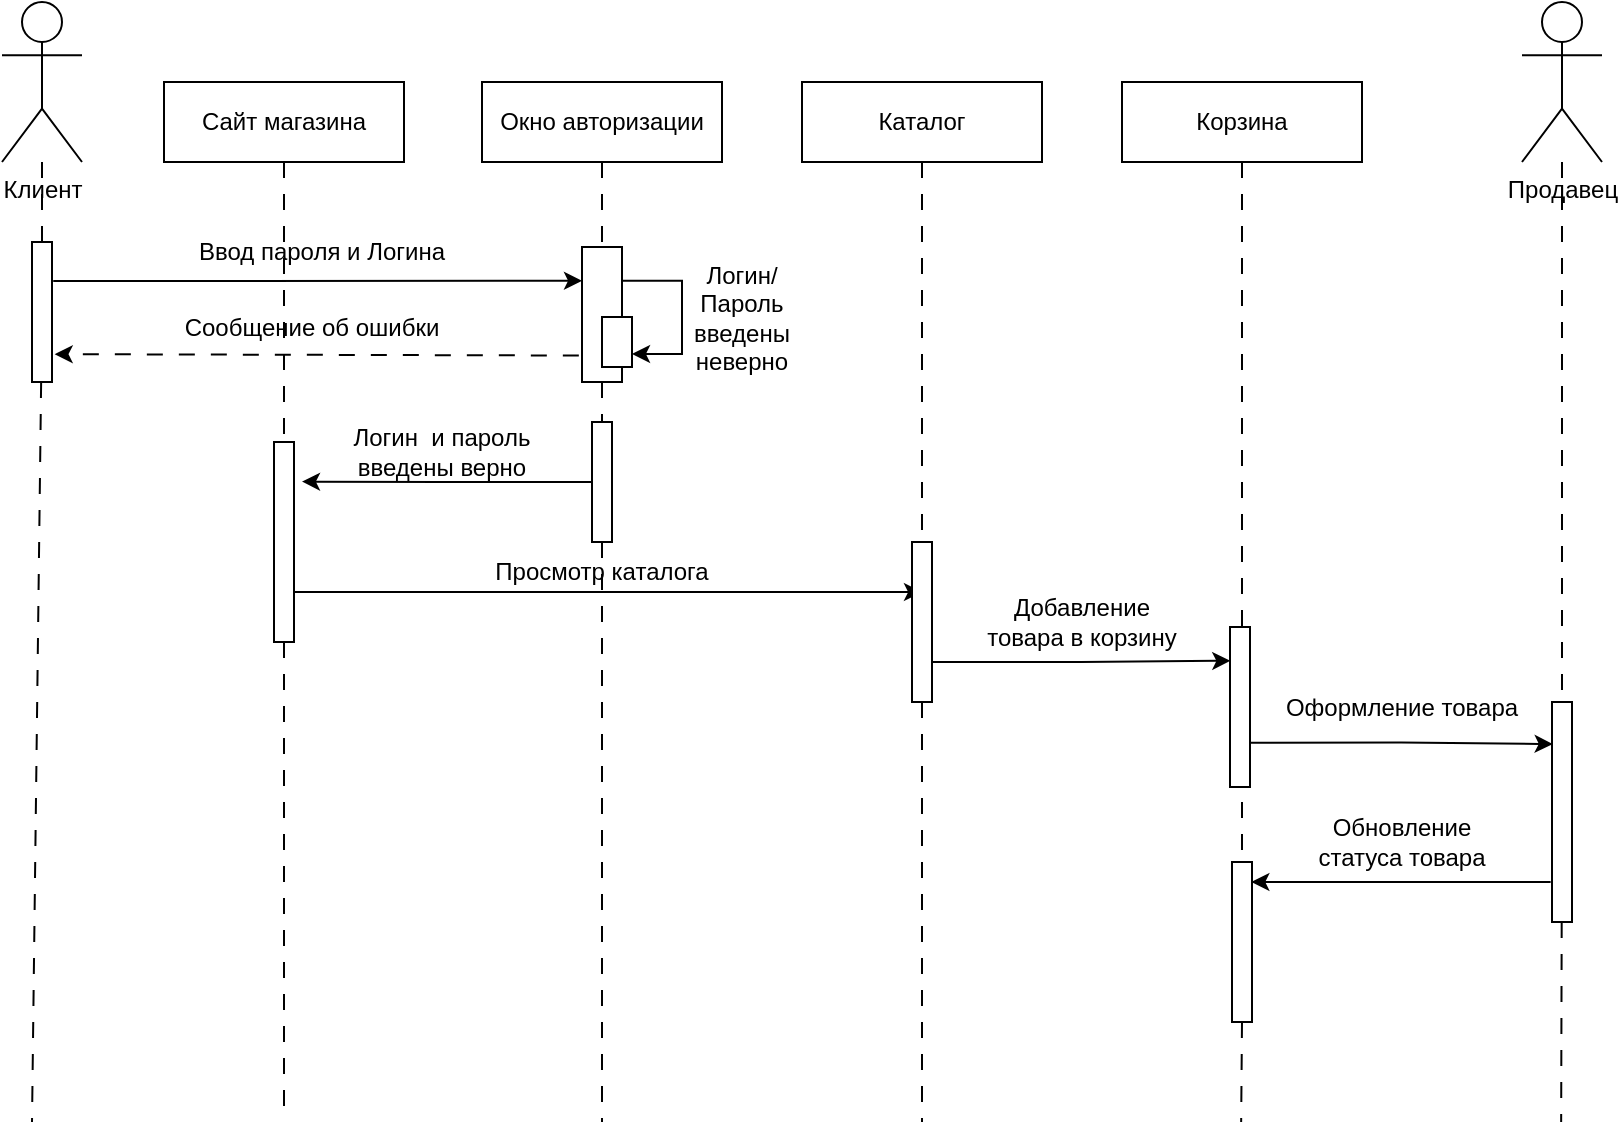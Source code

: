 <mxfile version="24.8.4">
  <diagram name="Страница — 1" id="FQ6hgkfwGDTkYDYRLGk1">
    <mxGraphModel dx="3270" dy="2131" grid="1" gridSize="10" guides="1" tooltips="1" connect="1" arrows="1" fold="1" page="1" pageScale="1" pageWidth="827" pageHeight="1169" math="0" shadow="0">
      <root>
        <mxCell id="0" />
        <mxCell id="1" parent="0" />
        <mxCell id="0bwdmbbTxajSf_CL3VcP-2" style="rounded=0;orthogonalLoop=1;jettySize=auto;html=1;dashed=1;dashPattern=8 8;endArrow=none;endFill=0;" edge="1" parent="1" source="0bwdmbbTxajSf_CL3VcP-15">
          <mxGeometry relative="1" as="geometry">
            <mxPoint x="1055" y="800" as="targetPoint" />
          </mxGeometry>
        </mxCell>
        <mxCell id="0bwdmbbTxajSf_CL3VcP-1" value="Клиент" style="shape=umlActor;verticalLabelPosition=bottom;verticalAlign=top;html=1;outlineConnect=0;" vertex="1" parent="1">
          <mxGeometry x="1040" y="240" width="40" height="80" as="geometry" />
        </mxCell>
        <mxCell id="0bwdmbbTxajSf_CL3VcP-4" style="rounded=0;orthogonalLoop=1;jettySize=auto;html=1;dashed=1;dashPattern=8 8;endArrow=none;endFill=0;" edge="1" parent="1" source="0bwdmbbTxajSf_CL3VcP-3">
          <mxGeometry relative="1" as="geometry">
            <mxPoint x="1181" y="800" as="targetPoint" />
          </mxGeometry>
        </mxCell>
        <mxCell id="0bwdmbbTxajSf_CL3VcP-3" value="Сайт магазина" style="rounded=0;whiteSpace=wrap;html=1;" vertex="1" parent="1">
          <mxGeometry x="1121" y="280" width="120" height="40" as="geometry" />
        </mxCell>
        <mxCell id="0bwdmbbTxajSf_CL3VcP-5" value="Окно авторизации" style="rounded=0;whiteSpace=wrap;html=1;" vertex="1" parent="1">
          <mxGeometry x="1280" y="280" width="120" height="40" as="geometry" />
        </mxCell>
        <mxCell id="0bwdmbbTxajSf_CL3VcP-6" value="Каталог" style="rounded=0;whiteSpace=wrap;html=1;" vertex="1" parent="1">
          <mxGeometry x="1440" y="280" width="120" height="40" as="geometry" />
        </mxCell>
        <mxCell id="0bwdmbbTxajSf_CL3VcP-8" value="Корзина" style="rounded=0;whiteSpace=wrap;html=1;" vertex="1" parent="1">
          <mxGeometry x="1600" y="280" width="120" height="40" as="geometry" />
        </mxCell>
        <mxCell id="0bwdmbbTxajSf_CL3VcP-10" value="Продавец" style="shape=umlActor;verticalLabelPosition=bottom;verticalAlign=top;html=1;outlineConnect=0;" vertex="1" parent="1">
          <mxGeometry x="1800" y="240" width="40" height="80" as="geometry" />
        </mxCell>
        <mxCell id="0bwdmbbTxajSf_CL3VcP-11" style="rounded=0;orthogonalLoop=1;jettySize=auto;html=1;dashed=1;dashPattern=8 8;endArrow=none;endFill=0;exitX=0.5;exitY=1;exitDx=0;exitDy=0;" edge="1" parent="1" source="0bwdmbbTxajSf_CL3VcP-17">
          <mxGeometry relative="1" as="geometry">
            <mxPoint x="1340" y="800" as="targetPoint" />
            <mxPoint x="1350" y="360" as="sourcePoint" />
          </mxGeometry>
        </mxCell>
        <mxCell id="0bwdmbbTxajSf_CL3VcP-12" style="rounded=0;orthogonalLoop=1;jettySize=auto;html=1;dashed=1;dashPattern=8 8;endArrow=none;endFill=0;exitX=0.5;exitY=1;exitDx=0;exitDy=0;" edge="1" parent="1" source="0bwdmbbTxajSf_CL3VcP-32">
          <mxGeometry relative="1" as="geometry">
            <mxPoint x="1500" y="800" as="targetPoint" />
            <mxPoint x="1499.58" y="330" as="sourcePoint" />
          </mxGeometry>
        </mxCell>
        <mxCell id="0bwdmbbTxajSf_CL3VcP-13" style="rounded=0;orthogonalLoop=1;jettySize=auto;html=1;dashed=1;dashPattern=8 8;endArrow=none;endFill=0;exitX=0.5;exitY=1;exitDx=0;exitDy=0;" edge="1" parent="1" source="0bwdmbbTxajSf_CL3VcP-39">
          <mxGeometry relative="1" as="geometry">
            <mxPoint x="1659.58" y="800" as="targetPoint" />
            <mxPoint x="1670" y="330" as="sourcePoint" />
          </mxGeometry>
        </mxCell>
        <mxCell id="0bwdmbbTxajSf_CL3VcP-14" style="rounded=0;orthogonalLoop=1;jettySize=auto;html=1;dashed=1;dashPattern=8 8;endArrow=none;endFill=0;" edge="1" parent="1" source="0bwdmbbTxajSf_CL3VcP-36">
          <mxGeometry relative="1" as="geometry">
            <mxPoint x="1819.58" y="800" as="targetPoint" />
            <mxPoint x="1850" y="370" as="sourcePoint" />
          </mxGeometry>
        </mxCell>
        <mxCell id="0bwdmbbTxajSf_CL3VcP-16" value="" style="rounded=0;orthogonalLoop=1;jettySize=auto;html=1;dashed=1;dashPattern=8 8;endArrow=none;endFill=0;" edge="1" parent="1" source="0bwdmbbTxajSf_CL3VcP-1" target="0bwdmbbTxajSf_CL3VcP-15">
          <mxGeometry relative="1" as="geometry">
            <mxPoint x="1055" y="800" as="targetPoint" />
            <mxPoint x="1060" y="320" as="sourcePoint" />
          </mxGeometry>
        </mxCell>
        <mxCell id="0bwdmbbTxajSf_CL3VcP-20" style="rounded=0;orthogonalLoop=1;jettySize=auto;html=1;exitX=1.061;exitY=0.279;exitDx=0;exitDy=0;entryX=0;entryY=0.25;entryDx=0;entryDy=0;exitPerimeter=0;" edge="1" parent="1" source="0bwdmbbTxajSf_CL3VcP-15" target="0bwdmbbTxajSf_CL3VcP-17">
          <mxGeometry relative="1" as="geometry">
            <mxPoint x="1320" y="370" as="targetPoint" />
          </mxGeometry>
        </mxCell>
        <mxCell id="0bwdmbbTxajSf_CL3VcP-15" value="" style="rounded=0;whiteSpace=wrap;html=1;" vertex="1" parent="1">
          <mxGeometry x="1055" y="360" width="10" height="70" as="geometry" />
        </mxCell>
        <mxCell id="0bwdmbbTxajSf_CL3VcP-18" value="" style="rounded=0;orthogonalLoop=1;jettySize=auto;html=1;dashed=1;dashPattern=8 8;endArrow=none;endFill=0;exitX=0.5;exitY=1;exitDx=0;exitDy=0;" edge="1" parent="1" source="0bwdmbbTxajSf_CL3VcP-5" target="0bwdmbbTxajSf_CL3VcP-17">
          <mxGeometry relative="1" as="geometry">
            <mxPoint x="1340" y="800" as="targetPoint" />
            <mxPoint x="1340" y="320" as="sourcePoint" />
          </mxGeometry>
        </mxCell>
        <mxCell id="0bwdmbbTxajSf_CL3VcP-21" style="rounded=0;orthogonalLoop=1;jettySize=auto;html=1;exitX=-0.079;exitY=0.804;exitDx=0;exitDy=0;dashed=1;dashPattern=8 8;entryX=1.134;entryY=0.801;entryDx=0;entryDy=0;exitPerimeter=0;entryPerimeter=0;" edge="1" parent="1" source="0bwdmbbTxajSf_CL3VcP-17" target="0bwdmbbTxajSf_CL3VcP-15">
          <mxGeometry relative="1" as="geometry">
            <mxPoint x="1070" y="413" as="targetPoint" />
          </mxGeometry>
        </mxCell>
        <mxCell id="0bwdmbbTxajSf_CL3VcP-26" style="edgeStyle=orthogonalEdgeStyle;rounded=0;orthogonalLoop=1;jettySize=auto;html=1;exitX=1;exitY=0.25;exitDx=0;exitDy=0;entryX=1;entryY=0.75;entryDx=0;entryDy=0;" edge="1" parent="1" source="0bwdmbbTxajSf_CL3VcP-17" target="0bwdmbbTxajSf_CL3VcP-23">
          <mxGeometry relative="1" as="geometry">
            <Array as="points">
              <mxPoint x="1380" y="379" />
              <mxPoint x="1380" y="416" />
              <mxPoint x="1355" y="416" />
            </Array>
          </mxGeometry>
        </mxCell>
        <mxCell id="0bwdmbbTxajSf_CL3VcP-17" value="" style="rounded=0;whiteSpace=wrap;html=1;" vertex="1" parent="1">
          <mxGeometry x="1330" y="362.5" width="20" height="67.5" as="geometry" />
        </mxCell>
        <mxCell id="0bwdmbbTxajSf_CL3VcP-19" value="" style="rounded=0;whiteSpace=wrap;html=1;" vertex="1" parent="1">
          <mxGeometry x="1335" y="450" width="10" height="60" as="geometry" />
        </mxCell>
        <mxCell id="0bwdmbbTxajSf_CL3VcP-23" value="" style="rounded=0;whiteSpace=wrap;html=1;" vertex="1" parent="1">
          <mxGeometry x="1340" y="397.5" width="15" height="25" as="geometry" />
        </mxCell>
        <mxCell id="0bwdmbbTxajSf_CL3VcP-24" value="Ввод пароля и Логина" style="text;html=1;align=center;verticalAlign=middle;whiteSpace=wrap;rounded=0;" vertex="1" parent="1">
          <mxGeometry x="1130" y="350" width="140" height="30" as="geometry" />
        </mxCell>
        <mxCell id="0bwdmbbTxajSf_CL3VcP-25" value="Сообщение об ошибки" style="text;html=1;align=center;verticalAlign=middle;whiteSpace=wrap;rounded=0;" vertex="1" parent="1">
          <mxGeometry x="1130" y="387.5" width="130" height="30" as="geometry" />
        </mxCell>
        <mxCell id="0bwdmbbTxajSf_CL3VcP-27" value="Логин/Пароль введены неверно" style="text;html=1;align=center;verticalAlign=middle;whiteSpace=wrap;rounded=0;" vertex="1" parent="1">
          <mxGeometry x="1380" y="372.5" width="60" height="50" as="geometry" />
        </mxCell>
        <mxCell id="0bwdmbbTxajSf_CL3VcP-31" style="edgeStyle=orthogonalEdgeStyle;rounded=0;orthogonalLoop=1;jettySize=auto;html=1;exitX=1;exitY=0.75;exitDx=0;exitDy=0;entryX=0.5;entryY=0.313;entryDx=0;entryDy=0;entryPerimeter=0;" edge="1" parent="1" source="0bwdmbbTxajSf_CL3VcP-29" target="0bwdmbbTxajSf_CL3VcP-32">
          <mxGeometry relative="1" as="geometry">
            <mxPoint x="1490" y="535" as="targetPoint" />
          </mxGeometry>
        </mxCell>
        <mxCell id="0bwdmbbTxajSf_CL3VcP-29" value="" style="rounded=0;whiteSpace=wrap;html=1;" vertex="1" parent="1">
          <mxGeometry x="1176" y="460" width="10" height="100" as="geometry" />
        </mxCell>
        <mxCell id="0bwdmbbTxajSf_CL3VcP-30" style="edgeStyle=orthogonalEdgeStyle;rounded=0;orthogonalLoop=1;jettySize=auto;html=1;exitX=0;exitY=0.5;exitDx=0;exitDy=0;entryX=1.4;entryY=0.198;entryDx=0;entryDy=0;entryPerimeter=0;" edge="1" parent="1" source="0bwdmbbTxajSf_CL3VcP-19" target="0bwdmbbTxajSf_CL3VcP-29">
          <mxGeometry relative="1" as="geometry" />
        </mxCell>
        <mxCell id="0bwdmbbTxajSf_CL3VcP-33" value="" style="rounded=0;orthogonalLoop=1;jettySize=auto;html=1;dashed=1;dashPattern=8 8;endArrow=none;endFill=0;exitX=0.5;exitY=1;exitDx=0;exitDy=0;" edge="1" parent="1" source="0bwdmbbTxajSf_CL3VcP-6" target="0bwdmbbTxajSf_CL3VcP-32">
          <mxGeometry relative="1" as="geometry">
            <mxPoint x="1500" y="800" as="targetPoint" />
            <mxPoint x="1500" y="320" as="sourcePoint" />
          </mxGeometry>
        </mxCell>
        <mxCell id="0bwdmbbTxajSf_CL3VcP-32" value="" style="rounded=0;whiteSpace=wrap;html=1;" vertex="1" parent="1">
          <mxGeometry x="1495" y="510" width="10" height="80" as="geometry" />
        </mxCell>
        <mxCell id="0bwdmbbTxajSf_CL3VcP-38" style="edgeStyle=orthogonalEdgeStyle;rounded=0;orthogonalLoop=1;jettySize=auto;html=1;entryX=0.033;entryY=0.191;entryDx=0;entryDy=0;exitX=0.933;exitY=0.723;exitDx=0;exitDy=0;exitPerimeter=0;entryPerimeter=0;" edge="1" parent="1" source="0bwdmbbTxajSf_CL3VcP-34" target="0bwdmbbTxajSf_CL3VcP-36">
          <mxGeometry relative="1" as="geometry">
            <mxPoint x="1670" y="610" as="sourcePoint" />
          </mxGeometry>
        </mxCell>
        <mxCell id="0bwdmbbTxajSf_CL3VcP-35" style="edgeStyle=orthogonalEdgeStyle;rounded=0;orthogonalLoop=1;jettySize=auto;html=1;exitX=1;exitY=0.75;exitDx=0;exitDy=0;entryX=0.014;entryY=0.211;entryDx=0;entryDy=0;entryPerimeter=0;" edge="1" parent="1" source="0bwdmbbTxajSf_CL3VcP-32" target="0bwdmbbTxajSf_CL3VcP-34">
          <mxGeometry relative="1" as="geometry" />
        </mxCell>
        <mxCell id="0bwdmbbTxajSf_CL3VcP-37" value="" style="rounded=0;orthogonalLoop=1;jettySize=auto;html=1;dashed=1;dashPattern=8 8;endArrow=none;endFill=0;" edge="1" parent="1" source="0bwdmbbTxajSf_CL3VcP-10" target="0bwdmbbTxajSf_CL3VcP-36">
          <mxGeometry relative="1" as="geometry">
            <mxPoint x="1819.58" y="800" as="targetPoint" />
            <mxPoint x="1820" y="320" as="sourcePoint" />
          </mxGeometry>
        </mxCell>
        <mxCell id="0bwdmbbTxajSf_CL3VcP-41" style="edgeStyle=orthogonalEdgeStyle;rounded=0;orthogonalLoop=1;jettySize=auto;html=1;exitX=-0.067;exitY=0.818;exitDx=0;exitDy=0;entryX=0.967;entryY=0.125;entryDx=0;entryDy=0;exitPerimeter=0;entryPerimeter=0;" edge="1" parent="1" source="0bwdmbbTxajSf_CL3VcP-36" target="0bwdmbbTxajSf_CL3VcP-39">
          <mxGeometry relative="1" as="geometry" />
        </mxCell>
        <mxCell id="0bwdmbbTxajSf_CL3VcP-36" value="" style="rounded=0;whiteSpace=wrap;html=1;" vertex="1" parent="1">
          <mxGeometry x="1815" y="590" width="10" height="110" as="geometry" />
        </mxCell>
        <mxCell id="0bwdmbbTxajSf_CL3VcP-40" value="" style="rounded=0;orthogonalLoop=1;jettySize=auto;html=1;dashed=1;dashPattern=8 8;endArrow=none;endFill=0;exitX=0.5;exitY=1;exitDx=0;exitDy=0;" edge="1" parent="1" source="0bwdmbbTxajSf_CL3VcP-8" target="0bwdmbbTxajSf_CL3VcP-39">
          <mxGeometry relative="1" as="geometry">
            <mxPoint x="1659.58" y="800" as="targetPoint" />
            <mxPoint x="1660" y="320" as="sourcePoint" />
          </mxGeometry>
        </mxCell>
        <mxCell id="0bwdmbbTxajSf_CL3VcP-39" value="" style="rounded=0;whiteSpace=wrap;html=1;" vertex="1" parent="1">
          <mxGeometry x="1655" y="670" width="10" height="80" as="geometry" />
        </mxCell>
        <mxCell id="0bwdmbbTxajSf_CL3VcP-34" value="" style="rounded=0;whiteSpace=wrap;html=1;" vertex="1" parent="1">
          <mxGeometry x="1654" y="552.5" width="10" height="80" as="geometry" />
        </mxCell>
        <mxCell id="0bwdmbbTxajSf_CL3VcP-42" value="Логин&amp;nbsp; и пароль введены верно" style="text;html=1;align=center;verticalAlign=middle;whiteSpace=wrap;rounded=0;" vertex="1" parent="1">
          <mxGeometry x="1210" y="450" width="100" height="30" as="geometry" />
        </mxCell>
        <mxCell id="0bwdmbbTxajSf_CL3VcP-43" value="Просмотр каталога" style="text;html=1;align=center;verticalAlign=middle;whiteSpace=wrap;rounded=0;" vertex="1" parent="1">
          <mxGeometry x="1280" y="510" width="120" height="30" as="geometry" />
        </mxCell>
        <mxCell id="0bwdmbbTxajSf_CL3VcP-44" value="Добавление товара в корзину" style="text;html=1;align=center;verticalAlign=middle;whiteSpace=wrap;rounded=0;" vertex="1" parent="1">
          <mxGeometry x="1530" y="535" width="100" height="30" as="geometry" />
        </mxCell>
        <mxCell id="0bwdmbbTxajSf_CL3VcP-45" value="Оформление товара" style="text;html=1;align=center;verticalAlign=middle;whiteSpace=wrap;rounded=0;" vertex="1" parent="1">
          <mxGeometry x="1680" y="577.5" width="120" height="30" as="geometry" />
        </mxCell>
        <mxCell id="0bwdmbbTxajSf_CL3VcP-46" value="Обновление статуса товара" style="text;html=1;align=center;verticalAlign=middle;whiteSpace=wrap;rounded=0;" vertex="1" parent="1">
          <mxGeometry x="1690" y="645" width="100" height="30" as="geometry" />
        </mxCell>
      </root>
    </mxGraphModel>
  </diagram>
</mxfile>
